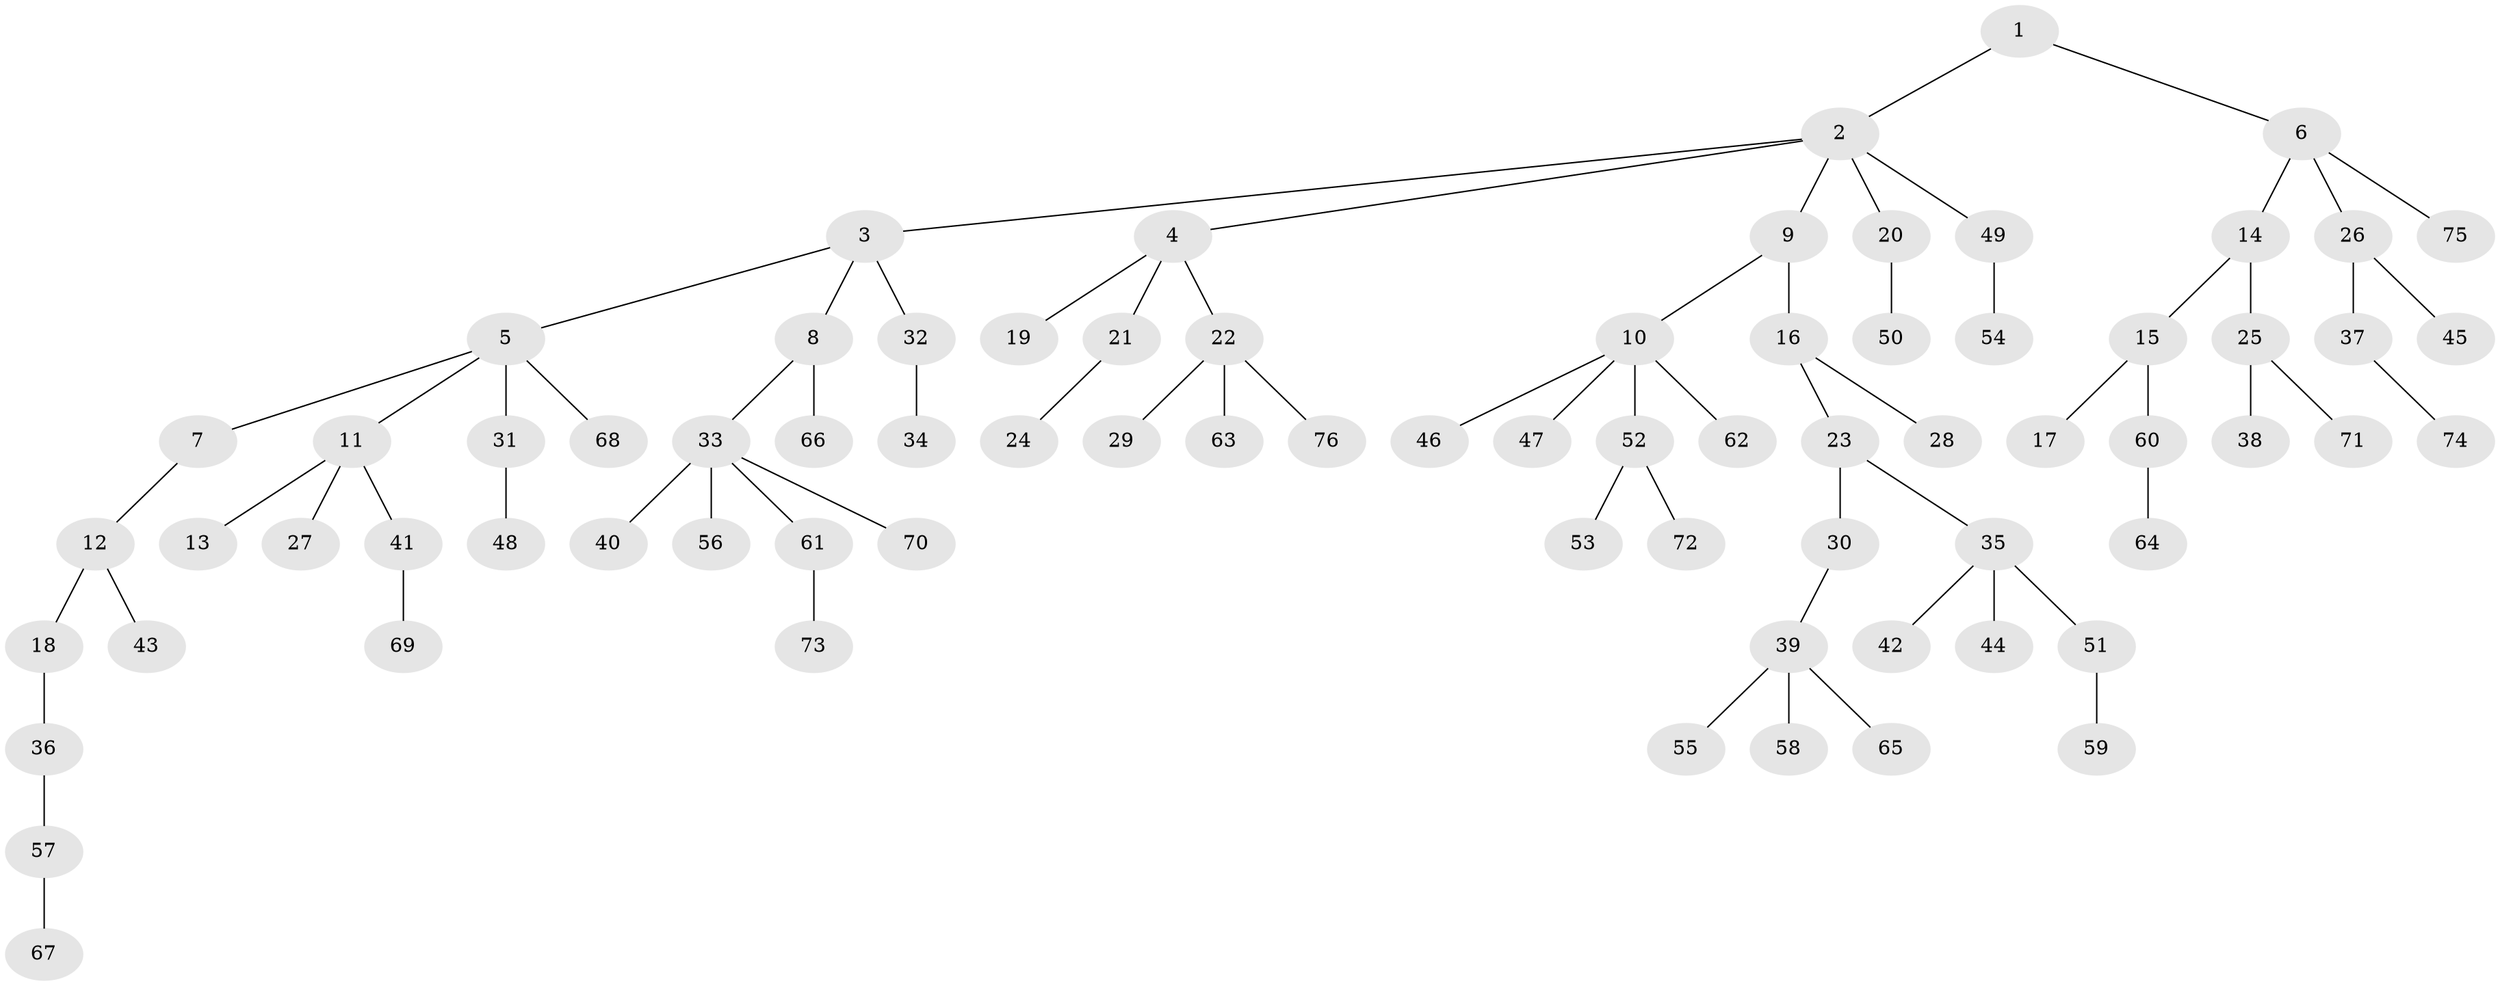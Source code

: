 // coarse degree distribution, {6: 0.02631578947368421, 3: 0.23684210526315788, 2: 0.2631578947368421, 1: 0.4473684210526316, 4: 0.02631578947368421}
// Generated by graph-tools (version 1.1) at 2025/37/03/04/25 23:37:29]
// undirected, 76 vertices, 75 edges
graph export_dot {
  node [color=gray90,style=filled];
  1;
  2;
  3;
  4;
  5;
  6;
  7;
  8;
  9;
  10;
  11;
  12;
  13;
  14;
  15;
  16;
  17;
  18;
  19;
  20;
  21;
  22;
  23;
  24;
  25;
  26;
  27;
  28;
  29;
  30;
  31;
  32;
  33;
  34;
  35;
  36;
  37;
  38;
  39;
  40;
  41;
  42;
  43;
  44;
  45;
  46;
  47;
  48;
  49;
  50;
  51;
  52;
  53;
  54;
  55;
  56;
  57;
  58;
  59;
  60;
  61;
  62;
  63;
  64;
  65;
  66;
  67;
  68;
  69;
  70;
  71;
  72;
  73;
  74;
  75;
  76;
  1 -- 2;
  1 -- 6;
  2 -- 3;
  2 -- 4;
  2 -- 9;
  2 -- 20;
  2 -- 49;
  3 -- 5;
  3 -- 8;
  3 -- 32;
  4 -- 19;
  4 -- 21;
  4 -- 22;
  5 -- 7;
  5 -- 11;
  5 -- 31;
  5 -- 68;
  6 -- 14;
  6 -- 26;
  6 -- 75;
  7 -- 12;
  8 -- 33;
  8 -- 66;
  9 -- 10;
  9 -- 16;
  10 -- 46;
  10 -- 47;
  10 -- 52;
  10 -- 62;
  11 -- 13;
  11 -- 27;
  11 -- 41;
  12 -- 18;
  12 -- 43;
  14 -- 15;
  14 -- 25;
  15 -- 17;
  15 -- 60;
  16 -- 23;
  16 -- 28;
  18 -- 36;
  20 -- 50;
  21 -- 24;
  22 -- 29;
  22 -- 63;
  22 -- 76;
  23 -- 30;
  23 -- 35;
  25 -- 38;
  25 -- 71;
  26 -- 37;
  26 -- 45;
  30 -- 39;
  31 -- 48;
  32 -- 34;
  33 -- 40;
  33 -- 56;
  33 -- 61;
  33 -- 70;
  35 -- 42;
  35 -- 44;
  35 -- 51;
  36 -- 57;
  37 -- 74;
  39 -- 55;
  39 -- 58;
  39 -- 65;
  41 -- 69;
  49 -- 54;
  51 -- 59;
  52 -- 53;
  52 -- 72;
  57 -- 67;
  60 -- 64;
  61 -- 73;
}
